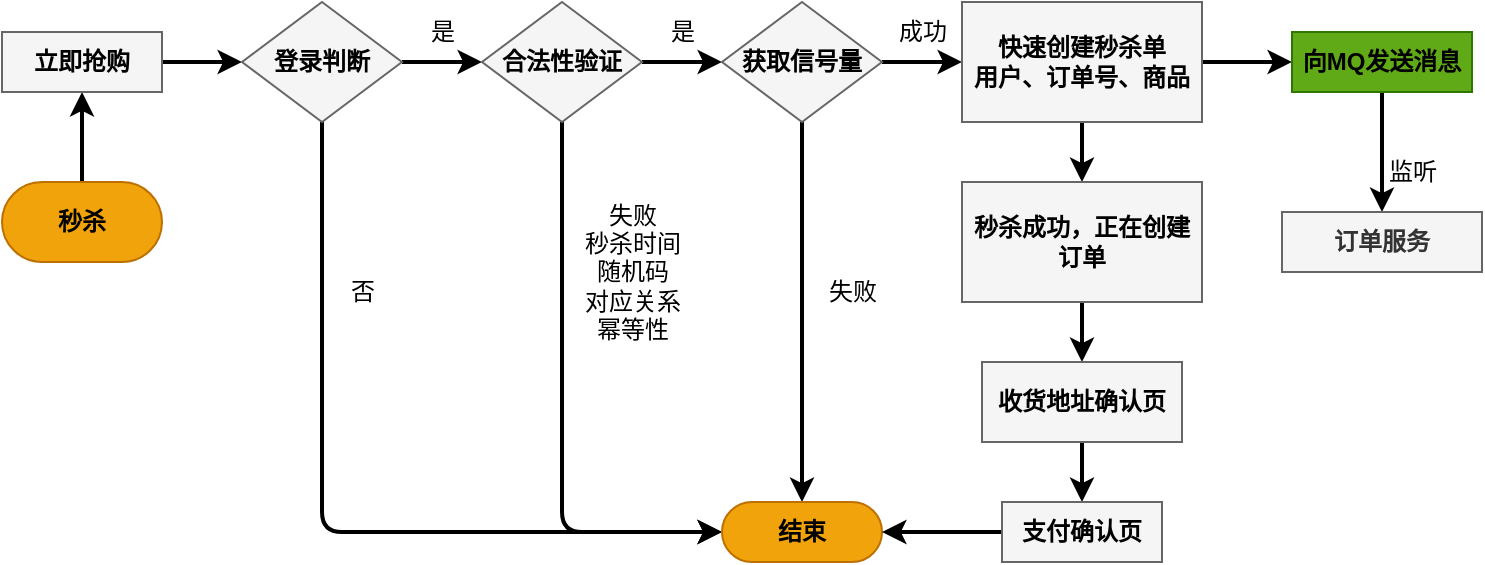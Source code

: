 <mxfile>
    <diagram id="ZyGYNFLvbYRJAjUHZrA-" name="第 1 页">
        <mxGraphModel dx="411" dy="368" grid="1" gridSize="10" guides="1" tooltips="1" connect="1" arrows="1" fold="1" page="1" pageScale="1" pageWidth="827" pageHeight="1169" background="#ffffff" math="0" shadow="0">
            <root>
                <mxCell id="0"/>
                <mxCell id="1" parent="0"/>
                <mxCell id="4" value="" style="edgeStyle=none;html=1;fontColor=#000000;strokeWidth=2;strokeColor=#000000;" edge="1" parent="1" source="2" target="3">
                    <mxGeometry relative="1" as="geometry"/>
                </mxCell>
                <mxCell id="2" value="秒杀" style="rounded=1;whiteSpace=wrap;html=1;fillColor=#f0a30a;fontColor=#000000;strokeColor=#BD7000;arcSize=50;fontStyle=1" vertex="1" parent="1">
                    <mxGeometry x="30" y="140" width="80" height="40" as="geometry"/>
                </mxCell>
                <mxCell id="6" value="" style="edgeStyle=none;html=1;strokeColor=#000000;strokeWidth=2;fontColor=#000000;" edge="1" parent="1" source="3" target="5">
                    <mxGeometry relative="1" as="geometry"/>
                </mxCell>
                <mxCell id="3" value="立即抢购" style="rounded=0;whiteSpace=wrap;html=1;fillColor=#f5f5f5;fontColor=#000000;strokeColor=#666666;fontStyle=1" vertex="1" parent="1">
                    <mxGeometry x="30" y="65" width="80" height="30" as="geometry"/>
                </mxCell>
                <mxCell id="9" value="" style="edgeStyle=none;html=1;strokeColor=#000000;strokeWidth=2;fontColor=#000000;" edge="1" parent="1" source="5" target="8">
                    <mxGeometry relative="1" as="geometry"/>
                </mxCell>
                <mxCell id="35" style="edgeStyle=none;html=1;entryX=0;entryY=0.5;entryDx=0;entryDy=0;strokeColor=#000000;strokeWidth=2;fontColor=#000000;" edge="1" parent="1" source="5" target="21">
                    <mxGeometry relative="1" as="geometry">
                        <Array as="points">
                            <mxPoint x="190" y="315"/>
                        </Array>
                    </mxGeometry>
                </mxCell>
                <mxCell id="5" value="登录判断" style="rhombus;whiteSpace=wrap;html=1;fillColor=#f5f5f5;strokeColor=#666666;fontColor=#000000;rounded=0;fontStyle=1;" vertex="1" parent="1">
                    <mxGeometry x="150" y="50" width="80" height="60" as="geometry"/>
                </mxCell>
                <mxCell id="11" value="" style="edgeStyle=none;html=1;strokeColor=#000000;strokeWidth=2;fontColor=#000000;" edge="1" parent="1" source="8" target="10">
                    <mxGeometry relative="1" as="geometry"/>
                </mxCell>
                <mxCell id="32" style="edgeStyle=none;html=1;entryX=0;entryY=0.5;entryDx=0;entryDy=0;strokeColor=#000000;strokeWidth=2;fontColor=#000000;" edge="1" parent="1" source="8" target="21">
                    <mxGeometry relative="1" as="geometry">
                        <Array as="points">
                            <mxPoint x="310" y="315"/>
                        </Array>
                    </mxGeometry>
                </mxCell>
                <mxCell id="8" value="合法性验证" style="rhombus;whiteSpace=wrap;html=1;fillColor=#f5f5f5;strokeColor=#666666;fontColor=#000000;rounded=0;fontStyle=1;" vertex="1" parent="1">
                    <mxGeometry x="270" y="50" width="80" height="60" as="geometry"/>
                </mxCell>
                <mxCell id="17" value="" style="edgeStyle=none;html=1;strokeColor=#000000;strokeWidth=2;fontColor=#000000;" edge="1" parent="1" source="10" target="16">
                    <mxGeometry relative="1" as="geometry"/>
                </mxCell>
                <mxCell id="30" style="edgeStyle=none;html=1;entryX=0.5;entryY=0;entryDx=0;entryDy=0;strokeColor=#000000;strokeWidth=2;fontColor=#000000;" edge="1" parent="1" source="10" target="21">
                    <mxGeometry relative="1" as="geometry"/>
                </mxCell>
                <mxCell id="10" value="获取信号量" style="rhombus;whiteSpace=wrap;html=1;fillColor=#f5f5f5;strokeColor=#666666;fontColor=#000000;rounded=0;fontStyle=1;" vertex="1" parent="1">
                    <mxGeometry x="390" y="50" width="80" height="60" as="geometry"/>
                </mxCell>
                <mxCell id="12" value="是" style="text;html=1;align=center;verticalAlign=middle;resizable=0;points=[];autosize=1;strokeColor=none;fillColor=none;fontColor=#000000;" vertex="1" parent="1">
                    <mxGeometry x="230" y="50" width="40" height="30" as="geometry"/>
                </mxCell>
                <mxCell id="13" value="是" style="text;html=1;align=center;verticalAlign=middle;resizable=0;points=[];autosize=1;strokeColor=none;fillColor=none;fontColor=#000000;" vertex="1" parent="1">
                    <mxGeometry x="350" y="50" width="40" height="30" as="geometry"/>
                </mxCell>
                <mxCell id="23" value="" style="edgeStyle=none;html=1;strokeColor=#000000;strokeWidth=2;fontColor=#000000;" edge="1" parent="1" source="16" target="22">
                    <mxGeometry relative="1" as="geometry"/>
                </mxCell>
                <mxCell id="38" value="" style="edgeStyle=none;html=1;strokeColor=#000000;strokeWidth=2;fontColor=#000000;" edge="1" parent="1" source="16" target="37">
                    <mxGeometry relative="1" as="geometry"/>
                </mxCell>
                <mxCell id="16" value="快速创建秒杀单&lt;br&gt;用户、订单号、商品" style="whiteSpace=wrap;html=1;fillColor=#f5f5f5;strokeColor=#666666;fontColor=#000000;rounded=0;fontStyle=1;" vertex="1" parent="1">
                    <mxGeometry x="510" y="50" width="120" height="60" as="geometry"/>
                </mxCell>
                <mxCell id="18" value="成功" style="text;html=1;align=center;verticalAlign=middle;resizable=0;points=[];autosize=1;strokeColor=none;fillColor=none;fontColor=#000000;" vertex="1" parent="1">
                    <mxGeometry x="465" y="50" width="50" height="30" as="geometry"/>
                </mxCell>
                <mxCell id="21" value="结束" style="rounded=1;whiteSpace=wrap;html=1;fillColor=#f0a30a;strokeColor=#BD7000;fontColor=#000000;fontStyle=1;arcSize=50;" vertex="1" parent="1">
                    <mxGeometry x="390" y="300" width="80" height="30" as="geometry"/>
                </mxCell>
                <mxCell id="26" value="" style="edgeStyle=none;html=1;strokeColor=#000000;strokeWidth=2;fontColor=#000000;" edge="1" parent="1" source="22" target="25">
                    <mxGeometry relative="1" as="geometry"/>
                </mxCell>
                <mxCell id="22" value="秒杀成功，正在创建订单" style="whiteSpace=wrap;html=1;fillColor=#f5f5f5;strokeColor=#666666;fontColor=#000000;rounded=0;fontStyle=1;" vertex="1" parent="1">
                    <mxGeometry x="510" y="140" width="120" height="60" as="geometry"/>
                </mxCell>
                <mxCell id="28" value="" style="edgeStyle=none;html=1;strokeColor=#000000;strokeWidth=2;fontColor=#000000;" edge="1" parent="1" source="25" target="27">
                    <mxGeometry relative="1" as="geometry"/>
                </mxCell>
                <mxCell id="25" value="收货地址确认页" style="whiteSpace=wrap;html=1;fillColor=#f5f5f5;strokeColor=#666666;fontColor=#000000;rounded=0;fontStyle=1;" vertex="1" parent="1">
                    <mxGeometry x="520" y="230" width="100" height="40" as="geometry"/>
                </mxCell>
                <mxCell id="29" value="" style="edgeStyle=none;html=1;strokeColor=#000000;strokeWidth=2;fontColor=#000000;" edge="1" parent="1" source="27" target="21">
                    <mxGeometry relative="1" as="geometry"/>
                </mxCell>
                <mxCell id="27" value="支付确认页" style="whiteSpace=wrap;html=1;fillColor=#f5f5f5;strokeColor=#666666;fontColor=#000000;rounded=0;fontStyle=1;" vertex="1" parent="1">
                    <mxGeometry x="530" y="300" width="80" height="30" as="geometry"/>
                </mxCell>
                <mxCell id="31" value="失败" style="text;html=1;align=center;verticalAlign=middle;resizable=0;points=[];autosize=1;strokeColor=none;fillColor=none;fontColor=#000000;" vertex="1" parent="1">
                    <mxGeometry x="430" y="180" width="50" height="30" as="geometry"/>
                </mxCell>
                <mxCell id="34" value="失败&lt;br&gt;秒杀时间&lt;br&gt;随机码&lt;br&gt;对应关系&lt;br&gt;幂等性" style="text;html=1;align=center;verticalAlign=middle;resizable=0;points=[];autosize=1;strokeColor=none;fillColor=none;fontColor=#000000;" vertex="1" parent="1">
                    <mxGeometry x="310" y="140" width="70" height="90" as="geometry"/>
                </mxCell>
                <mxCell id="36" value="否" style="text;html=1;align=center;verticalAlign=middle;resizable=0;points=[];autosize=1;strokeColor=none;fillColor=none;fontColor=#000000;" vertex="1" parent="1">
                    <mxGeometry x="190" y="180" width="40" height="30" as="geometry"/>
                </mxCell>
                <mxCell id="40" value="" style="edgeStyle=none;html=1;strokeColor=#000000;strokeWidth=2;fontColor=#000000;" edge="1" parent="1" source="37" target="39">
                    <mxGeometry relative="1" as="geometry"/>
                </mxCell>
                <mxCell id="37" value="向MQ发送消息" style="whiteSpace=wrap;html=1;fillColor=#60a917;strokeColor=#2D7600;fontColor=#000000;rounded=0;fontStyle=1;" vertex="1" parent="1">
                    <mxGeometry x="675" y="65" width="90" height="30" as="geometry"/>
                </mxCell>
                <mxCell id="39" value="订单服务" style="whiteSpace=wrap;html=1;fillColor=#f5f5f5;strokeColor=#666666;fontColor=#333333;rounded=0;fontStyle=1;" vertex="1" parent="1">
                    <mxGeometry x="670" y="155" width="100" height="30" as="geometry"/>
                </mxCell>
                <mxCell id="42" value="监听" style="text;html=1;align=center;verticalAlign=middle;resizable=0;points=[];autosize=1;strokeColor=none;fillColor=none;fontColor=#000000;" vertex="1" parent="1">
                    <mxGeometry x="710" y="120" width="50" height="30" as="geometry"/>
                </mxCell>
            </root>
        </mxGraphModel>
    </diagram>
</mxfile>